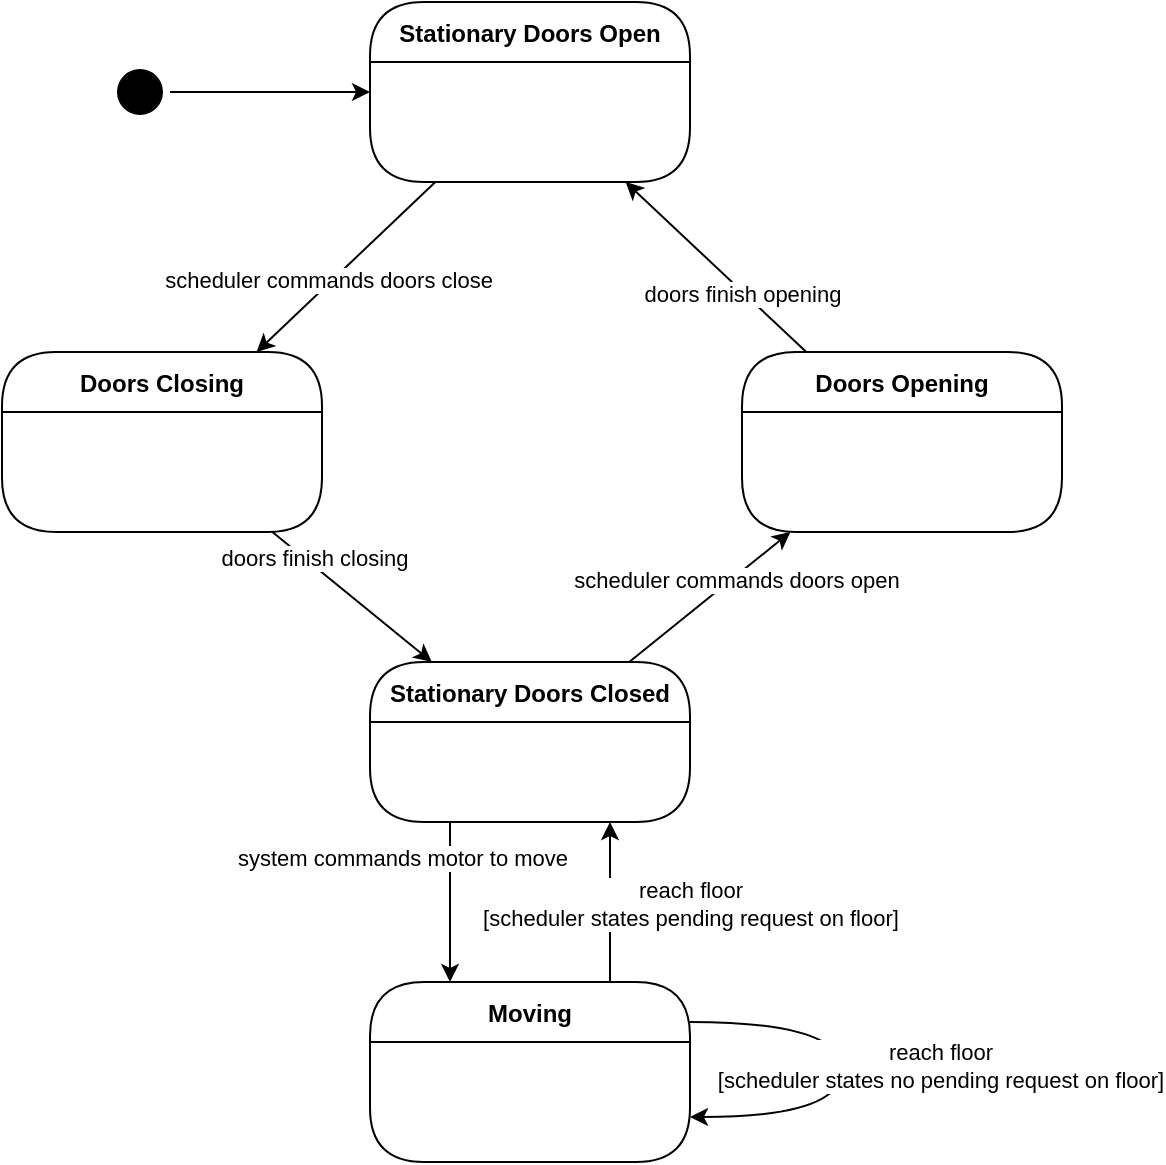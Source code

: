 <mxfile version="20.8.10" type="device" pages="3"><diagram id="2Kq8hFEaQjY6Y4Fx6RR-" name="Elevator State Diagram"><mxGraphModel dx="1036" dy="606" grid="1" gridSize="10" guides="1" tooltips="1" connect="1" arrows="1" fold="1" page="1" pageScale="1" pageWidth="827" pageHeight="1169" math="0" shadow="0"><root><mxCell id="0"/><mxCell id="1" parent="0"/><mxCell id="tJFskuhn0oVmtFtk8pUq-2" style="rounded=0;orthogonalLoop=1;jettySize=auto;html=1;" parent="1" source="zeAO4dnwxA5Jw7TYFbVE-1" target="z4urHly8UPMNg_pxKtjP-1" edge="1"><mxGeometry relative="1" as="geometry"><mxPoint x="334" y="300" as="targetPoint"/></mxGeometry></mxCell><mxCell id="z4urHly8UPMNg_pxKtjP-4" value="scheduler commands doors close" style="edgeLabel;html=1;align=center;verticalAlign=middle;resizable=0;points=[];" parent="tJFskuhn0oVmtFtk8pUq-2" vertex="1" connectable="0"><mxGeometry x="0.181" y="-2" relative="1" as="geometry"><mxPoint as="offset"/></mxGeometry></mxCell><mxCell id="zeAO4dnwxA5Jw7TYFbVE-1" value="Stationary Doors Open" style="swimlane;fontStyle=1;align=center;verticalAlign=middle;childLayout=stackLayout;horizontal=1;startSize=30;horizontalStack=0;resizeParent=0;resizeLast=1;container=0;fontColor=#000000;collapsible=0;rounded=1;arcSize=30;strokeColor=#000000;fillColor=#FFFFFF;swimlaneFillColor=#FFFFFF;dropTarget=0;" parent="1" vertex="1"><mxGeometry x="254" y="120" width="160" height="90" as="geometry"/></mxCell><mxCell id="5j_vjdIVom6yJKYsbVgL-2" style="edgeStyle=orthogonalEdgeStyle;rounded=0;orthogonalLoop=1;jettySize=auto;html=1;" parent="1" source="5j_vjdIVom6yJKYsbVgL-1" target="zeAO4dnwxA5Jw7TYFbVE-1" edge="1"><mxGeometry relative="1" as="geometry"/></mxCell><mxCell id="5j_vjdIVom6yJKYsbVgL-1" value="" style="ellipse;html=1;shape=startState;fillColor=#000000;strokeColor=#000000;rounded=1;shadow=0;comic=0;labelBackgroundColor=none;fontFamily=Verdana;fontSize=12;fontColor=#000000;align=center;direction=south;" parent="1" vertex="1"><mxGeometry x="124" y="150" width="30" height="30" as="geometry"/></mxCell><mxCell id="z4urHly8UPMNg_pxKtjP-6" style="rounded=0;orthogonalLoop=1;jettySize=auto;html=1;" parent="1" source="z4urHly8UPMNg_pxKtjP-1" target="z4urHly8UPMNg_pxKtjP-5" edge="1"><mxGeometry relative="1" as="geometry"/></mxCell><mxCell id="xkKytqOIsVYwAB8BRC9P-13" value="doors finish closing" style="edgeLabel;html=1;align=center;verticalAlign=middle;resizable=0;points=[];" parent="z4urHly8UPMNg_pxKtjP-6" vertex="1" connectable="0"><mxGeometry x="-0.537" y="3" relative="1" as="geometry"><mxPoint as="offset"/></mxGeometry></mxCell><mxCell id="z4urHly8UPMNg_pxKtjP-1" value="Doors Closing" style="swimlane;fontStyle=1;align=center;verticalAlign=middle;childLayout=stackLayout;horizontal=1;startSize=30;horizontalStack=0;resizeParent=0;resizeLast=1;container=0;fontColor=#000000;collapsible=0;rounded=1;arcSize=30;strokeColor=#000000;fillColor=#FFFFFF;swimlaneFillColor=#FFFFFF;dropTarget=0;" parent="1" vertex="1"><mxGeometry x="70" y="295" width="160" height="90" as="geometry"/></mxCell><mxCell id="xkKytqOIsVYwAB8BRC9P-11" style="rounded=0;orthogonalLoop=1;jettySize=auto;html=1;" parent="1" source="z4urHly8UPMNg_pxKtjP-5" target="xkKytqOIsVYwAB8BRC9P-9" edge="1"><mxGeometry relative="1" as="geometry"/></mxCell><mxCell id="xkKytqOIsVYwAB8BRC9P-25" value="scheduler commands doors open" style="edgeLabel;html=1;align=center;verticalAlign=middle;resizable=0;points=[];" parent="xkKytqOIsVYwAB8BRC9P-11" vertex="1" connectable="0"><mxGeometry x="0.305" y="-1" relative="1" as="geometry"><mxPoint as="offset"/></mxGeometry></mxCell><mxCell id="xkKytqOIsVYwAB8BRC9P-16" style="edgeStyle=none;rounded=0;orthogonalLoop=1;jettySize=auto;html=1;exitX=0.25;exitY=1;exitDx=0;exitDy=0;entryX=0.25;entryY=0;entryDx=0;entryDy=0;" parent="1" source="z4urHly8UPMNg_pxKtjP-5" target="xkKytqOIsVYwAB8BRC9P-15" edge="1"><mxGeometry relative="1" as="geometry"/></mxCell><mxCell id="xkKytqOIsVYwAB8BRC9P-26" value="system commands motor to move" style="edgeLabel;html=1;align=center;verticalAlign=middle;resizable=0;points=[];" parent="xkKytqOIsVYwAB8BRC9P-16" vertex="1" connectable="0"><mxGeometry x="-0.567" y="-1" relative="1" as="geometry"><mxPoint x="-23" as="offset"/></mxGeometry></mxCell><mxCell id="z4urHly8UPMNg_pxKtjP-5" value="Stationary Doors Closed" style="swimlane;fontStyle=1;align=center;verticalAlign=middle;childLayout=stackLayout;horizontal=1;startSize=30;horizontalStack=0;resizeParent=0;resizeLast=1;container=0;fontColor=#000000;collapsible=0;rounded=1;arcSize=30;strokeColor=#000000;fillColor=#FFFFFF;swimlaneFillColor=#FFFFFF;dropTarget=0;" parent="1" vertex="1"><mxGeometry x="254" y="450" width="160" height="80" as="geometry"/></mxCell><mxCell id="xkKytqOIsVYwAB8BRC9P-12" style="edgeStyle=none;rounded=0;orthogonalLoop=1;jettySize=auto;html=1;" parent="1" source="xkKytqOIsVYwAB8BRC9P-9" target="zeAO4dnwxA5Jw7TYFbVE-1" edge="1"><mxGeometry relative="1" as="geometry"/></mxCell><mxCell id="xkKytqOIsVYwAB8BRC9P-14" value="doors finish opening" style="edgeLabel;html=1;align=center;verticalAlign=middle;resizable=0;points=[];" parent="xkKytqOIsVYwAB8BRC9P-12" vertex="1" connectable="0"><mxGeometry x="-0.292" y="1" relative="1" as="geometry"><mxPoint as="offset"/></mxGeometry></mxCell><mxCell id="xkKytqOIsVYwAB8BRC9P-9" value="Doors Opening" style="swimlane;fontStyle=1;align=center;verticalAlign=middle;childLayout=stackLayout;horizontal=1;startSize=30;horizontalStack=0;resizeParent=0;resizeLast=1;container=0;fontColor=#000000;collapsible=0;rounded=1;arcSize=30;strokeColor=#000000;fillColor=#FFFFFF;swimlaneFillColor=#FFFFFF;dropTarget=0;" parent="1" vertex="1"><mxGeometry x="440" y="295" width="160" height="90" as="geometry"/></mxCell><mxCell id="xkKytqOIsVYwAB8BRC9P-19" style="rounded=0;orthogonalLoop=1;jettySize=auto;html=1;entryX=0.75;entryY=1;entryDx=0;entryDy=0;exitX=0.75;exitY=0;exitDx=0;exitDy=0;" parent="1" source="xkKytqOIsVYwAB8BRC9P-15" target="z4urHly8UPMNg_pxKtjP-5" edge="1"><mxGeometry relative="1" as="geometry"/></mxCell><mxCell id="xkKytqOIsVYwAB8BRC9P-21" value="reach floor&lt;br&gt;[scheduler states pending request on floor]" style="edgeLabel;html=1;align=center;verticalAlign=middle;resizable=0;points=[];" parent="xkKytqOIsVYwAB8BRC9P-19" vertex="1" connectable="0"><mxGeometry x="0.236" y="1" relative="1" as="geometry"><mxPoint x="41" y="10" as="offset"/></mxGeometry></mxCell><mxCell id="xkKytqOIsVYwAB8BRC9P-15" value="Moving" style="swimlane;fontStyle=1;align=center;verticalAlign=middle;childLayout=stackLayout;horizontal=1;startSize=30;horizontalStack=0;resizeParent=0;resizeLast=1;container=0;fontColor=#000000;collapsible=0;rounded=1;arcSize=30;strokeColor=#000000;fillColor=#FFFFFF;swimlaneFillColor=#FFFFFF;dropTarget=0;" parent="1" vertex="1"><mxGeometry x="254" y="610" width="160" height="90" as="geometry"/></mxCell><mxCell id="xkKytqOIsVYwAB8BRC9P-17" style="edgeStyle=orthogonalEdgeStyle;rounded=0;orthogonalLoop=1;jettySize=auto;html=1;curved=1;entryX=1;entryY=0.75;entryDx=0;entryDy=0;" parent="1" source="xkKytqOIsVYwAB8BRC9P-15" target="xkKytqOIsVYwAB8BRC9P-15" edge="1"><mxGeometry relative="1" as="geometry"><Array as="points"><mxPoint x="490" y="630"/><mxPoint x="490" y="678"/></Array></mxGeometry></mxCell><mxCell id="xkKytqOIsVYwAB8BRC9P-23" value="reach floor&lt;br&gt;[scheduler states no pending request on floor]" style="edgeLabel;html=1;align=center;verticalAlign=middle;resizable=0;points=[];" parent="1" vertex="1" connectable="0"><mxGeometry x="540" y="655.003" as="geometry"><mxPoint x="-1" y="-3" as="offset"/></mxGeometry></mxCell></root></mxGraphModel></diagram><diagram id="drpYK6cUZaJC_CPOwn1t" name="Scheduler State Diagram"><mxGraphModel dx="1863" dy="606" grid="1" gridSize="10" guides="1" tooltips="1" connect="1" arrows="1" fold="1" page="1" pageScale="1" pageWidth="827" pageHeight="1169" math="0" shadow="0"><root><mxCell id="0"/><mxCell id="1" parent="0"/><mxCell id="pMfInJTOeJxpgFZEGSOD-8" style="edgeStyle=orthogonalEdgeStyle;rounded=0;orthogonalLoop=1;jettySize=auto;html=1;strokeColor=#594545;" parent="1" source="pMfInJTOeJxpgFZEGSOD-3" target="pMfInJTOeJxpgFZEGSOD-5" edge="1"><mxGeometry relative="1" as="geometry"/></mxCell><mxCell id="pMfInJTOeJxpgFZEGSOD-3" value="" style="ellipse;html=1;shape=startState;fillColor=#000000;strokeColor=#000000;" parent="1" vertex="1"><mxGeometry x="-200" y="35" width="30" height="30" as="geometry"/></mxCell><mxCell id="pMfInJTOeJxpgFZEGSOD-11" style="rounded=0;orthogonalLoop=1;jettySize=auto;html=1;strokeColor=#000000;entryX=0.25;entryY=0;entryDx=0;entryDy=0;" parent="1" source="pMfInJTOeJxpgFZEGSOD-5" target="pMfInJTOeJxpgFZEGSOD-9" edge="1"><mxGeometry relative="1" as="geometry"/></mxCell><mxCell id="pMfInJTOeJxpgFZEGSOD-12" value="floor button pressed&lt;br&gt;[no active request]" style="edgeLabel;html=1;align=center;verticalAlign=middle;resizable=0;points=[];" parent="pMfInJTOeJxpgFZEGSOD-11" vertex="1" connectable="0"><mxGeometry x="-0.201" y="-1" relative="1" as="geometry"><mxPoint as="offset"/></mxGeometry></mxCell><mxCell id="pMfInJTOeJxpgFZEGSOD-17" style="edgeStyle=none;rounded=0;orthogonalLoop=1;jettySize=auto;html=1;entryX=0.25;entryY=1;entryDx=0;entryDy=0;strokeColor=#000000;exitX=0.75;exitY=0;exitDx=0;exitDy=0;" parent="1" source="pMfInJTOeJxpgFZEGSOD-9" target="pMfInJTOeJxpgFZEGSOD-16" edge="1"><mxGeometry relative="1" as="geometry"/></mxCell><mxCell id="pMfInJTOeJxpgFZEGSOD-19" value="elevator signals doors closed" style="edgeLabel;html=1;align=center;verticalAlign=middle;resizable=0;points=[];" parent="pMfInJTOeJxpgFZEGSOD-17" vertex="1" connectable="0"><mxGeometry x="-0.27" relative="1" as="geometry"><mxPoint x="10" as="offset"/></mxGeometry></mxCell><mxCell id="pMfInJTOeJxpgFZEGSOD-22" style="edgeStyle=none;rounded=0;orthogonalLoop=1;jettySize=auto;html=1;strokeColor=#000000;entryX=0.75;entryY=1;entryDx=0;entryDy=0;exitX=0.75;exitY=0;exitDx=0;exitDy=0;" parent="1" source="pMfInJTOeJxpgFZEGSOD-15" target="pMfInJTOeJxpgFZEGSOD-21" edge="1"><mxGeometry relative="1" as="geometry"/></mxCell><mxCell id="pMfInJTOeJxpgFZEGSOD-27" value="elevator signals approaching floor&lt;br&gt;[request at floor]" style="edgeLabel;html=1;align=center;verticalAlign=middle;resizable=0;points=[];" parent="pMfInJTOeJxpgFZEGSOD-22" vertex="1" connectable="0"><mxGeometry x="-0.22" relative="1" as="geometry"><mxPoint x="14" y="-12" as="offset"/></mxGeometry></mxCell><mxCell id="pMfInJTOeJxpgFZEGSOD-5" value="Idle" style="swimlane;fontStyle=1;align=center;verticalAlign=middle;childLayout=stackLayout;horizontal=1;startSize=30;horizontalStack=0;resizeParent=0;resizeLast=1;container=0;fontColor=#000000;collapsible=0;rounded=1;arcSize=30;strokeColor=#594545;fillColor=#FFFFFF;swimlaneFillColor=#FFFFFF;dropTarget=0;" parent="1" vertex="1"><mxGeometry x="-60" y="20" width="160" height="60" as="geometry"/></mxCell><mxCell id="pMfInJTOeJxpgFZEGSOD-6" value="Subtitle" style="text;html=1;strokeColor=none;fillColor=none;align=center;verticalAlign=middle;spacingLeft=4;spacingRight=4;whiteSpace=wrap;overflow=hidden;rotatable=0;fontColor=#000000;" parent="pMfInJTOeJxpgFZEGSOD-5" vertex="1"><mxGeometry y="30" width="160" height="30" as="geometry"/></mxCell><mxCell id="VWMa_l-kzz1sXG2rHyyz-8" style="edgeStyle=orthogonalEdgeStyle;curved=1;rounded=0;orthogonalLoop=1;jettySize=auto;html=1;" parent="1" source="pMfInJTOeJxpgFZEGSOD-9" edge="1"><mxGeometry relative="1" as="geometry"><mxPoint x="290" y="430" as="targetPoint"/></mxGeometry></mxCell><mxCell id="VWMa_l-kzz1sXG2rHyyz-9" value="floor button pressed / queue request" style="edgeLabel;html=1;align=center;verticalAlign=middle;resizable=0;points=[];" parent="VWMa_l-kzz1sXG2rHyyz-8" vertex="1" connectable="0"><mxGeometry x="0.264" y="-2" relative="1" as="geometry"><mxPoint x="14" y="2" as="offset"/></mxGeometry></mxCell><mxCell id="pMfInJTOeJxpgFZEGSOD-9" value="Initating Request" style="swimlane;fontStyle=1;align=center;verticalAlign=middle;childLayout=stackLayout;horizontal=1;startSize=30;horizontalStack=0;resizeParent=0;resizeLast=1;container=0;fontColor=#000000;collapsible=0;rounded=1;arcSize=30;strokeColor=#594545;fillColor=#FFFFFF;swimlaneFillColor=#FFFFFF;dropTarget=0;" parent="1" vertex="1"><mxGeometry x="240" y="330" width="160" height="100" as="geometry"/></mxCell><mxCell id="pMfInJTOeJxpgFZEGSOD-10" value="enter/set oldest request as active&lt;br&gt;do/close door" style="text;html=1;strokeColor=none;fillColor=none;align=center;verticalAlign=middle;spacingLeft=4;spacingRight=4;whiteSpace=wrap;overflow=hidden;rotatable=0;fontColor=#000000;" parent="pMfInJTOeJxpgFZEGSOD-9" vertex="1"><mxGeometry y="30" width="160" height="70" as="geometry"/></mxCell><mxCell id="pMfInJTOeJxpgFZEGSOD-31" style="edgeStyle=none;rounded=0;orthogonalLoop=1;jettySize=auto;html=1;strokeColor=#000000;" parent="1" source="pMfInJTOeJxpgFZEGSOD-15" target="pMfInJTOeJxpgFZEGSOD-15" edge="1"><mxGeometry relative="1" as="geometry"><mxPoint x="840.0" y="217.5" as="targetPoint"/><Array as="points"><mxPoint x="800" y="190"/><mxPoint x="830" y="218"/><mxPoint x="810" y="250"/></Array></mxGeometry></mxCell><mxCell id="pMfInJTOeJxpgFZEGSOD-32" value="elevator signals approaching floor&lt;br style=&quot;border-color: var(--border-color);&quot;&gt;[no request at floor]" style="edgeLabel;html=1;align=center;verticalAlign=middle;resizable=0;points=[];" parent="pMfInJTOeJxpgFZEGSOD-31" vertex="1" connectable="0"><mxGeometry x="-0.196" y="-1" relative="1" as="geometry"><mxPoint x="57" y="5" as="offset"/></mxGeometry></mxCell><mxCell id="pMfInJTOeJxpgFZEGSOD-15" value="Moving Elevator" style="swimlane;fontStyle=1;align=center;verticalAlign=middle;childLayout=stackLayout;horizontal=1;startSize=30;horizontalStack=0;resizeParent=0;resizeLast=1;container=0;fontColor=#000000;collapsible=0;rounded=1;arcSize=30;strokeColor=#594545;fillColor=#FFFFFF;swimlaneFillColor=#FFFFFF;dropTarget=0;" parent="1" vertex="1"><mxGeometry x="620" y="165" width="160" height="105" as="geometry"/></mxCell><mxCell id="VWMa_l-kzz1sXG2rHyyz-1" style="edgeStyle=entityRelationEdgeStyle;rounded=0;orthogonalLoop=1;jettySize=auto;html=1;" parent="pMfInJTOeJxpgFZEGSOD-15" source="pMfInJTOeJxpgFZEGSOD-16" target="pMfInJTOeJxpgFZEGSOD-15" edge="1"><mxGeometry relative="1" as="geometry"/></mxCell><mxCell id="pMfInJTOeJxpgFZEGSOD-16" value="do/send elevator movement towards target" style="text;html=1;strokeColor=none;fillColor=none;align=center;verticalAlign=middle;spacingLeft=4;spacingRight=4;whiteSpace=wrap;overflow=hidden;rotatable=0;fontColor=#000000;" parent="pMfInJTOeJxpgFZEGSOD-15" vertex="1"><mxGeometry y="30" width="160" height="75" as="geometry"/></mxCell><mxCell id="VWMa_l-kzz1sXG2rHyyz-2" style="edgeStyle=orthogonalEdgeStyle;curved=1;rounded=0;orthogonalLoop=1;jettySize=auto;html=1;entryX=0.75;entryY=1;entryDx=0;entryDy=0;" parent="pMfInJTOeJxpgFZEGSOD-15" source="pMfInJTOeJxpgFZEGSOD-15" target="pMfInJTOeJxpgFZEGSOD-16" edge="1"><mxGeometry relative="1" as="geometry"><mxPoint x="110" y="105" as="targetPoint"/></mxGeometry></mxCell><mxCell id="VWMa_l-kzz1sXG2rHyyz-3" value="floor button pressed / queue request" style="edgeLabel;html=1;align=center;verticalAlign=middle;resizable=0;points=[];" parent="VWMa_l-kzz1sXG2rHyyz-2" vertex="1" connectable="0"><mxGeometry x="0.246" y="1" relative="1" as="geometry"><mxPoint y="11" as="offset"/></mxGeometry></mxCell><mxCell id="JoZBCjdfD_oiM6Ctgc58-3" style="rounded=0;orthogonalLoop=1;jettySize=auto;html=1;" edge="1" parent="1" source="pMfInJTOeJxpgFZEGSOD-20" target="JoZBCjdfD_oiM6Ctgc58-1"><mxGeometry relative="1" as="geometry"/></mxCell><mxCell id="JoZBCjdfD_oiM6Ctgc58-5" value="elevator signals stopped" style="edgeLabel;html=1;align=center;verticalAlign=middle;resizable=0;points=[];" vertex="1" connectable="0" parent="JoZBCjdfD_oiM6Ctgc58-3"><mxGeometry x="0.192" y="2" relative="1" as="geometry"><mxPoint x="9" y="-6" as="offset"/></mxGeometry></mxCell><mxCell id="pMfInJTOeJxpgFZEGSOD-20" value="Stopping Elevator" style="swimlane;fontStyle=1;align=center;verticalAlign=middle;childLayout=stackLayout;horizontal=1;startSize=30;horizontalStack=0;resizeParent=0;resizeLast=1;container=0;fontColor=#000000;collapsible=0;rounded=1;arcSize=30;strokeColor=#594545;fillColor=#FFFFFF;swimlaneFillColor=#FFFFFF;dropTarget=0;" parent="1" vertex="1"><mxGeometry x="460" y="20" width="160" height="60" as="geometry"/></mxCell><mxCell id="pMfInJTOeJxpgFZEGSOD-21" value="Subtitle" style="text;html=1;strokeColor=none;fillColor=none;align=center;verticalAlign=middle;spacingLeft=4;spacingRight=4;whiteSpace=wrap;overflow=hidden;rotatable=0;fontColor=#000000;" parent="pMfInJTOeJxpgFZEGSOD-20" vertex="1"><mxGeometry y="30" width="160" height="30" as="geometry"/></mxCell><mxCell id="VWMa_l-kzz1sXG2rHyyz-6" style="edgeStyle=orthogonalEdgeStyle;curved=1;rounded=0;orthogonalLoop=1;jettySize=auto;html=1;entryX=1;entryY=0.25;entryDx=0;entryDy=0;exitX=1;exitY=0.25;exitDx=0;exitDy=0;" parent="pMfInJTOeJxpgFZEGSOD-20" source="pMfInJTOeJxpgFZEGSOD-21" target="pMfInJTOeJxpgFZEGSOD-20" edge="1"><mxGeometry relative="1" as="geometry"><mxPoint x="290.0" y="260" as="targetPoint"/><mxPoint x="250.0" y="260" as="sourcePoint"/><Array as="points"><mxPoint x="180" y="38"/><mxPoint x="180" y="15"/></Array></mxGeometry></mxCell><mxCell id="VWMa_l-kzz1sXG2rHyyz-7" value="floor button pressed / queue request" style="edgeLabel;html=1;align=center;verticalAlign=middle;resizable=0;points=[];" parent="VWMa_l-kzz1sXG2rHyyz-6" vertex="1" connectable="0"><mxGeometry x="0.246" y="1" relative="1" as="geometry"><mxPoint x="91" y="1" as="offset"/></mxGeometry></mxCell><mxCell id="pMfInJTOeJxpgFZEGSOD-33" value="In any state, a floor button pressed queues up a request starting at that floor (from the floor thread, calling the scheduler).&#10;An elevator button press adds a request to the queue of in-progress requests (calls the scheduler).&#10;Scheduler will keep track of what requests are queued (not started yet) and which ones are in progress (need to unload at destination). The elevator will always proceed towards the oldest request dealing with others on the way." style="text;align=center;fontStyle=1;verticalAlign=middle;spacingLeft=3;spacingRight=3;strokeColor=none;rotatable=0;points=[[0,0.5],[1,0.5]];portConstraint=eastwest;whiteSpace=wrap;" parent="1" vertex="1"><mxGeometry x="470" y="510" width="320" height="100" as="geometry"/></mxCell><mxCell id="JoZBCjdfD_oiM6Ctgc58-6" style="edgeStyle=none;rounded=0;orthogonalLoop=1;jettySize=auto;html=1;" edge="1" parent="1" source="JoZBCjdfD_oiM6Ctgc58-1" target="pMfInJTOeJxpgFZEGSOD-9"><mxGeometry relative="1" as="geometry"/></mxCell><mxCell id="JoZBCjdfD_oiM6Ctgc58-7" value="elevator signals doors opened" style="edgeLabel;html=1;align=center;verticalAlign=middle;resizable=0;points=[];" vertex="1" connectable="0" parent="JoZBCjdfD_oiM6Ctgc58-6"><mxGeometry x="-0.34" y="-2" relative="1" as="geometry"><mxPoint as="offset"/></mxGeometry></mxCell><mxCell id="JoZBCjdfD_oiM6Ctgc58-1" value="Loading/Unloading" style="swimlane;fontStyle=1;align=center;verticalAlign=middle;childLayout=stackLayout;horizontal=1;startSize=30;horizontalStack=0;resizeParent=0;resizeLast=1;container=0;fontColor=#000000;collapsible=0;rounded=1;arcSize=30;strokeColor=#594545;fillColor=#FFFFFF;swimlaneFillColor=#FFFFFF;dropTarget=0;" vertex="1" parent="1"><mxGeometry x="150" y="55" width="160" height="100" as="geometry"/></mxCell><mxCell id="JoZBCjdfD_oiM6Ctgc58-2" value="do/open door&lt;br&gt;exit/update request statuses" style="text;html=1;strokeColor=none;fillColor=none;align=center;verticalAlign=middle;spacingLeft=4;spacingRight=4;whiteSpace=wrap;overflow=hidden;rotatable=0;fontColor=#000000;" vertex="1" parent="JoZBCjdfD_oiM6Ctgc58-1"><mxGeometry y="30" width="160" height="70" as="geometry"/></mxCell></root></mxGraphModel></diagram><diagram id="OsBVrhyAnz6oGWQFDGuk" name="Scheduler State Diagram"><mxGraphModel dx="1036" dy="606" grid="1" gridSize="10" guides="1" tooltips="1" connect="1" arrows="1" fold="1" page="1" pageScale="1" pageWidth="827" pageHeight="1169" math="0" shadow="0"><root><mxCell id="0"/><mxCell id="1" parent="0"/><mxCell id="jxuaS7OWawCmFR1YE9PI-1" style="edgeStyle=orthogonalEdgeStyle;rounded=0;orthogonalLoop=1;jettySize=auto;html=1;strokeColor=#594545;" parent="1" source="jxuaS7OWawCmFR1YE9PI-2" target="jxuaS7OWawCmFR1YE9PI-3" edge="1"><mxGeometry relative="1" as="geometry"/></mxCell><mxCell id="jxuaS7OWawCmFR1YE9PI-2" value="" style="ellipse;html=1;shape=startState;fillColor=#000000;strokeColor=#000000;" parent="1" vertex="1"><mxGeometry x="40" y="45" width="30" height="30" as="geometry"/></mxCell><mxCell id="jxuaS7OWawCmFR1YE9PI-9" style="rounded=0;orthogonalLoop=1;jettySize=auto;html=1;" parent="1" source="jxuaS7OWawCmFR1YE9PI-3" target="jxuaS7OWawCmFR1YE9PI-5" edge="1"><mxGeometry relative="1" as="geometry"/></mxCell><mxCell id="jxuaS7OWawCmFR1YE9PI-10" value="floor button pressed&lt;br&gt;/ activate new request" style="edgeLabel;html=1;align=center;verticalAlign=middle;resizable=0;points=[];" parent="jxuaS7OWawCmFR1YE9PI-9" vertex="1" connectable="0"><mxGeometry x="-0.356" relative="1" as="geometry"><mxPoint as="offset"/></mxGeometry></mxCell><mxCell id="jxuaS7OWawCmFR1YE9PI-3" value="Waiting for Request" style="swimlane;fontStyle=1;align=center;verticalAlign=middle;childLayout=stackLayout;horizontal=1;startSize=30;horizontalStack=0;resizeParent=0;resizeLast=1;container=0;fontColor=#000000;collapsible=0;rounded=1;arcSize=30;strokeColor=#594545;fillColor=#FFFFFF;swimlaneFillColor=#FFFFFF;dropTarget=0;" parent="1" vertex="1"><mxGeometry x="180" y="30" width="160" height="60" as="geometry"/></mxCell><mxCell id="jxuaS7OWawCmFR1YE9PI-4" value="Subtitle" style="text;html=1;strokeColor=none;fillColor=none;align=center;verticalAlign=middle;spacingLeft=4;spacingRight=4;whiteSpace=wrap;overflow=hidden;rotatable=0;fontColor=#000000;" parent="jxuaS7OWawCmFR1YE9PI-3" vertex="1"><mxGeometry y="30" width="160" height="30" as="geometry"/></mxCell><mxCell id="jxuaS7OWawCmFR1YE9PI-13" style="edgeStyle=none;rounded=0;orthogonalLoop=1;jettySize=auto;html=1;" parent="1" source="jxuaS7OWawCmFR1YE9PI-5" target="jxuaS7OWawCmFR1YE9PI-11" edge="1"><mxGeometry relative="1" as="geometry"/></mxCell><mxCell id="jxuaS7OWawCmFR1YE9PI-14" value="elevator doors closed" style="edgeLabel;html=1;align=center;verticalAlign=middle;resizable=0;points=[];" parent="jxuaS7OWawCmFR1YE9PI-13" vertex="1" connectable="0"><mxGeometry x="-0.244" y="1" relative="1" as="geometry"><mxPoint as="offset"/></mxGeometry></mxCell><mxCell id="jxuaS7OWawCmFR1YE9PI-5" value="Doors Closing" style="swimlane;fontStyle=1;align=center;verticalAlign=middle;childLayout=stackLayout;horizontal=1;startSize=30;horizontalStack=0;resizeParent=0;resizeLast=1;container=0;fontColor=#000000;collapsible=0;rounded=1;arcSize=30;strokeColor=#594545;fillColor=#FFFFFF;swimlaneFillColor=#FFFFFF;dropTarget=0;" parent="1" vertex="1"><mxGeometry x="180" y="290" width="160" height="60" as="geometry"/></mxCell><mxCell id="jxuaS7OWawCmFR1YE9PI-6" value="enter/closeDoors" style="text;html=1;strokeColor=none;fillColor=none;align=center;verticalAlign=middle;spacingLeft=4;spacingRight=4;whiteSpace=wrap;overflow=hidden;rotatable=0;fontColor=#000000;" parent="jxuaS7OWawCmFR1YE9PI-5" vertex="1"><mxGeometry y="30" width="160" height="30" as="geometry"/></mxCell><mxCell id="2513bVDHXTu9LPGvRE5P-7" style="edgeStyle=none;rounded=0;orthogonalLoop=1;jettySize=auto;html=1;" parent="1" source="jxuaS7OWawCmFR1YE9PI-7" target="jxuaS7OWawCmFR1YE9PI-3" edge="1"><mxGeometry relative="1" as="geometry"/></mxCell><mxCell id="2513bVDHXTu9LPGvRE5P-8" value="elevator doors opened&lt;br&gt;[no request remaining]" style="edgeLabel;html=1;align=center;verticalAlign=middle;resizable=0;points=[];" parent="2513bVDHXTu9LPGvRE5P-7" vertex="1" connectable="0"><mxGeometry x="0.147" relative="1" as="geometry"><mxPoint x="25" y="5" as="offset"/></mxGeometry></mxCell><mxCell id="2513bVDHXTu9LPGvRE5P-9" style="edgeStyle=none;rounded=0;orthogonalLoop=1;jettySize=auto;html=1;" parent="1" source="jxuaS7OWawCmFR1YE9PI-7" target="jxuaS7OWawCmFR1YE9PI-5" edge="1"><mxGeometry relative="1" as="geometry"/></mxCell><mxCell id="2513bVDHXTu9LPGvRE5P-10" value="elevator doors opened&lt;br&gt;[requests remaining]&lt;br&gt;/ activate next request" style="edgeLabel;html=1;align=center;verticalAlign=middle;resizable=0;points=[];" parent="2513bVDHXTu9LPGvRE5P-9" vertex="1" connectable="0"><mxGeometry x="0.271" y="-1" relative="1" as="geometry"><mxPoint x="39" y="-6" as="offset"/></mxGeometry></mxCell><mxCell id="jxuaS7OWawCmFR1YE9PI-7" value="Doors Opening" style="swimlane;fontStyle=1;align=center;verticalAlign=middle;childLayout=stackLayout;horizontal=1;startSize=30;horizontalStack=0;resizeParent=0;resizeLast=1;container=0;fontColor=#000000;collapsible=0;rounded=1;arcSize=30;strokeColor=#594545;fillColor=#FFFFFF;swimlaneFillColor=#FFFFFF;dropTarget=0;" parent="1" vertex="1"><mxGeometry x="540" y="30" width="160" height="70" as="geometry"/></mxCell><mxCell id="jxuaS7OWawCmFR1YE9PI-8" value="enter/openDoors&lt;br&gt;do/update requests" style="text;html=1;strokeColor=none;fillColor=none;align=center;verticalAlign=middle;spacingLeft=4;spacingRight=4;whiteSpace=wrap;overflow=hidden;rotatable=0;fontColor=#000000;" parent="jxuaS7OWawCmFR1YE9PI-7" vertex="1"><mxGeometry y="30" width="160" height="40" as="geometry"/></mxCell><mxCell id="2513bVDHXTu9LPGvRE5P-3" style="edgeStyle=none;rounded=0;orthogonalLoop=1;jettySize=auto;html=1;" parent="1" source="jxuaS7OWawCmFR1YE9PI-11" target="jxuaS7OWawCmFR1YE9PI-7" edge="1"><mxGeometry relative="1" as="geometry"/></mxCell><mxCell id="2513bVDHXTu9LPGvRE5P-4" value="reach floor&lt;br&gt;[request at floor]&lt;br&gt;/ stopAtNextFloor" style="edgeLabel;html=1;align=center;verticalAlign=middle;resizable=0;points=[];" parent="2513bVDHXTu9LPGvRE5P-3" vertex="1" connectable="0"><mxGeometry x="-0.122" y="1" relative="1" as="geometry"><mxPoint as="offset"/></mxGeometry></mxCell><mxCell id="jxuaS7OWawCmFR1YE9PI-11" value="Elevator Moving" style="swimlane;fontStyle=1;align=center;verticalAlign=middle;childLayout=stackLayout;horizontal=1;startSize=30;horizontalStack=0;resizeParent=0;resizeLast=1;container=0;fontColor=#000000;collapsible=0;rounded=1;arcSize=30;strokeColor=#594545;fillColor=#FFFFFF;swimlaneFillColor=#FFFFFF;dropTarget=0;" parent="1" vertex="1"><mxGeometry x="540" y="290" width="160" height="60" as="geometry"/></mxCell><mxCell id="jxuaS7OWawCmFR1YE9PI-12" value="enter/signal motor move" style="text;html=1;strokeColor=none;fillColor=none;align=center;verticalAlign=middle;spacingLeft=4;spacingRight=4;whiteSpace=wrap;overflow=hidden;rotatable=0;fontColor=#000000;" parent="jxuaS7OWawCmFR1YE9PI-11" vertex="1"><mxGeometry y="30" width="160" height="30" as="geometry"/></mxCell><mxCell id="2513bVDHXTu9LPGvRE5P-5" style="edgeStyle=none;rounded=0;orthogonalLoop=1;jettySize=auto;html=1;" parent="1" source="jxuaS7OWawCmFR1YE9PI-11" target="jxuaS7OWawCmFR1YE9PI-11" edge="1"><mxGeometry relative="1" as="geometry"><Array as="points"><mxPoint x="750" y="320"/></Array></mxGeometry></mxCell><mxCell id="2513bVDHXTu9LPGvRE5P-6" value="reach floor&lt;br&gt;[no request at floor]&lt;br&gt;/ doNotStopAtNextFloor" style="edgeLabel;html=1;align=center;verticalAlign=middle;resizable=0;points=[];" parent="2513bVDHXTu9LPGvRE5P-5" vertex="1" connectable="0"><mxGeometry x="-0.1" y="1" relative="1" as="geometry"><mxPoint x="29" y="-4" as="offset"/></mxGeometry></mxCell></root></mxGraphModel></diagram></mxfile>